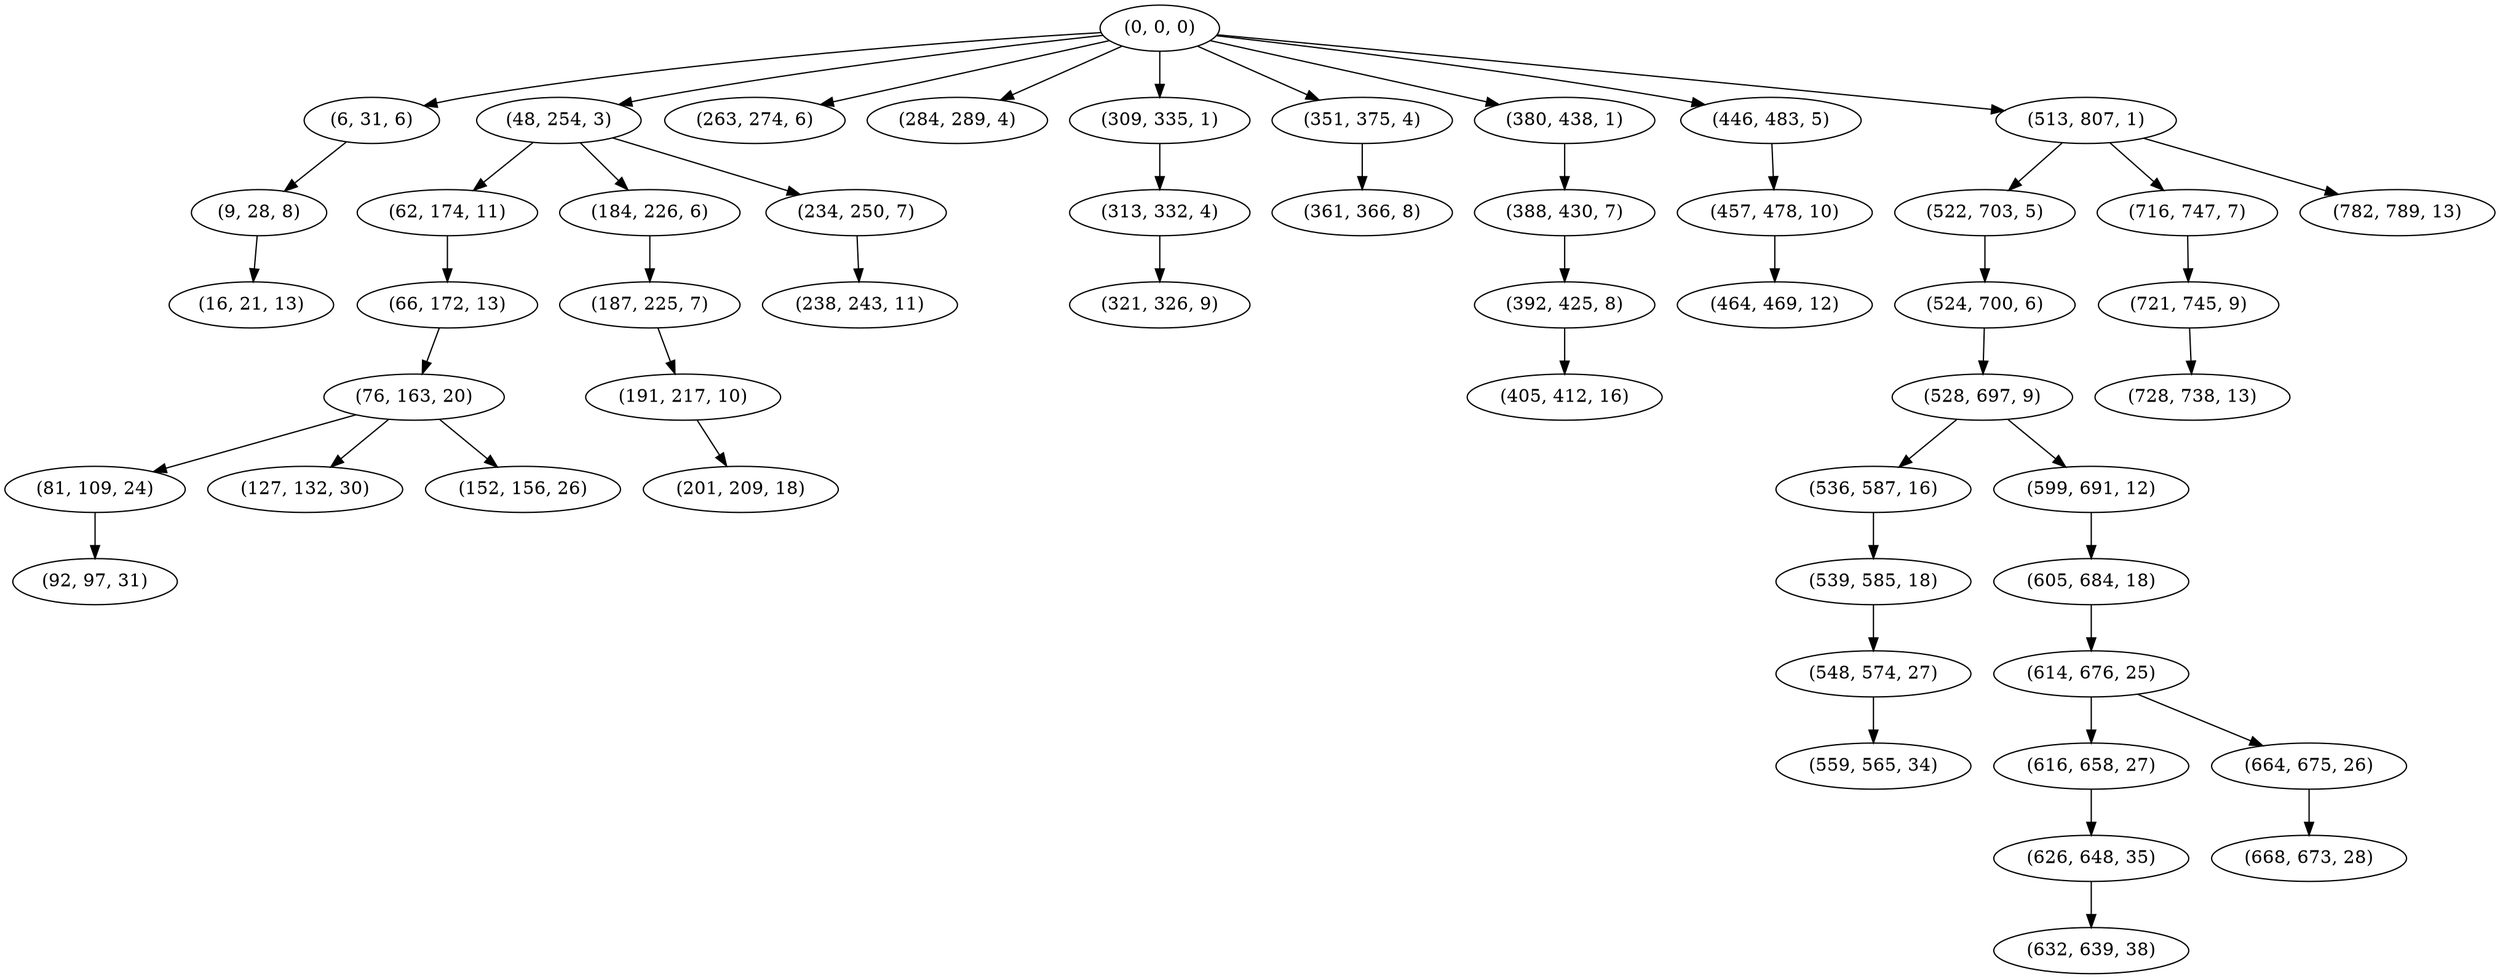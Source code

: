 digraph tree {
    "(0, 0, 0)";
    "(6, 31, 6)";
    "(9, 28, 8)";
    "(16, 21, 13)";
    "(48, 254, 3)";
    "(62, 174, 11)";
    "(66, 172, 13)";
    "(76, 163, 20)";
    "(81, 109, 24)";
    "(92, 97, 31)";
    "(127, 132, 30)";
    "(152, 156, 26)";
    "(184, 226, 6)";
    "(187, 225, 7)";
    "(191, 217, 10)";
    "(201, 209, 18)";
    "(234, 250, 7)";
    "(238, 243, 11)";
    "(263, 274, 6)";
    "(284, 289, 4)";
    "(309, 335, 1)";
    "(313, 332, 4)";
    "(321, 326, 9)";
    "(351, 375, 4)";
    "(361, 366, 8)";
    "(380, 438, 1)";
    "(388, 430, 7)";
    "(392, 425, 8)";
    "(405, 412, 16)";
    "(446, 483, 5)";
    "(457, 478, 10)";
    "(464, 469, 12)";
    "(513, 807, 1)";
    "(522, 703, 5)";
    "(524, 700, 6)";
    "(528, 697, 9)";
    "(536, 587, 16)";
    "(539, 585, 18)";
    "(548, 574, 27)";
    "(559, 565, 34)";
    "(599, 691, 12)";
    "(605, 684, 18)";
    "(614, 676, 25)";
    "(616, 658, 27)";
    "(626, 648, 35)";
    "(632, 639, 38)";
    "(664, 675, 26)";
    "(668, 673, 28)";
    "(716, 747, 7)";
    "(721, 745, 9)";
    "(728, 738, 13)";
    "(782, 789, 13)";
    "(0, 0, 0)" -> "(6, 31, 6)";
    "(0, 0, 0)" -> "(48, 254, 3)";
    "(0, 0, 0)" -> "(263, 274, 6)";
    "(0, 0, 0)" -> "(284, 289, 4)";
    "(0, 0, 0)" -> "(309, 335, 1)";
    "(0, 0, 0)" -> "(351, 375, 4)";
    "(0, 0, 0)" -> "(380, 438, 1)";
    "(0, 0, 0)" -> "(446, 483, 5)";
    "(0, 0, 0)" -> "(513, 807, 1)";
    "(6, 31, 6)" -> "(9, 28, 8)";
    "(9, 28, 8)" -> "(16, 21, 13)";
    "(48, 254, 3)" -> "(62, 174, 11)";
    "(48, 254, 3)" -> "(184, 226, 6)";
    "(48, 254, 3)" -> "(234, 250, 7)";
    "(62, 174, 11)" -> "(66, 172, 13)";
    "(66, 172, 13)" -> "(76, 163, 20)";
    "(76, 163, 20)" -> "(81, 109, 24)";
    "(76, 163, 20)" -> "(127, 132, 30)";
    "(76, 163, 20)" -> "(152, 156, 26)";
    "(81, 109, 24)" -> "(92, 97, 31)";
    "(184, 226, 6)" -> "(187, 225, 7)";
    "(187, 225, 7)" -> "(191, 217, 10)";
    "(191, 217, 10)" -> "(201, 209, 18)";
    "(234, 250, 7)" -> "(238, 243, 11)";
    "(309, 335, 1)" -> "(313, 332, 4)";
    "(313, 332, 4)" -> "(321, 326, 9)";
    "(351, 375, 4)" -> "(361, 366, 8)";
    "(380, 438, 1)" -> "(388, 430, 7)";
    "(388, 430, 7)" -> "(392, 425, 8)";
    "(392, 425, 8)" -> "(405, 412, 16)";
    "(446, 483, 5)" -> "(457, 478, 10)";
    "(457, 478, 10)" -> "(464, 469, 12)";
    "(513, 807, 1)" -> "(522, 703, 5)";
    "(513, 807, 1)" -> "(716, 747, 7)";
    "(513, 807, 1)" -> "(782, 789, 13)";
    "(522, 703, 5)" -> "(524, 700, 6)";
    "(524, 700, 6)" -> "(528, 697, 9)";
    "(528, 697, 9)" -> "(536, 587, 16)";
    "(528, 697, 9)" -> "(599, 691, 12)";
    "(536, 587, 16)" -> "(539, 585, 18)";
    "(539, 585, 18)" -> "(548, 574, 27)";
    "(548, 574, 27)" -> "(559, 565, 34)";
    "(599, 691, 12)" -> "(605, 684, 18)";
    "(605, 684, 18)" -> "(614, 676, 25)";
    "(614, 676, 25)" -> "(616, 658, 27)";
    "(614, 676, 25)" -> "(664, 675, 26)";
    "(616, 658, 27)" -> "(626, 648, 35)";
    "(626, 648, 35)" -> "(632, 639, 38)";
    "(664, 675, 26)" -> "(668, 673, 28)";
    "(716, 747, 7)" -> "(721, 745, 9)";
    "(721, 745, 9)" -> "(728, 738, 13)";
}
